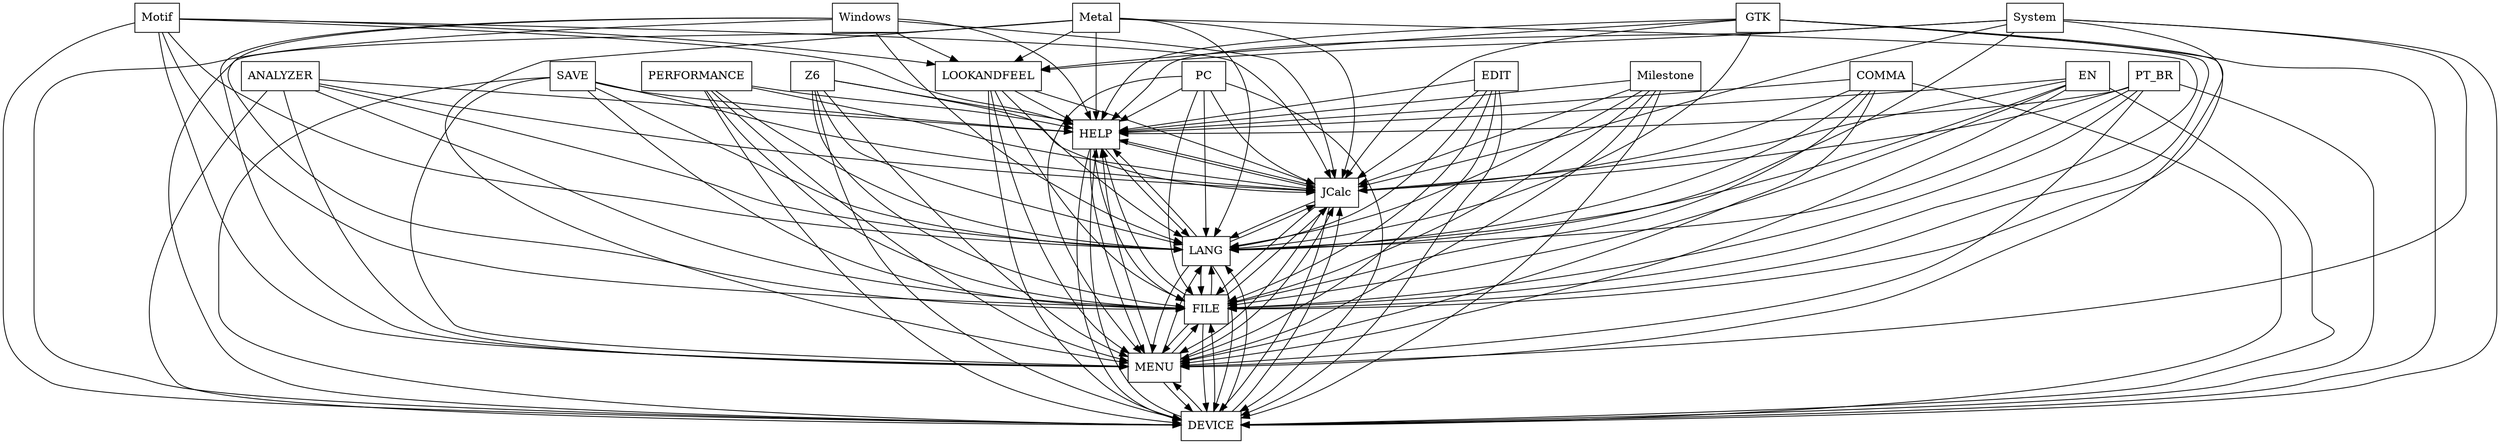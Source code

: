 digraph{
graph [rankdir=TB];
node [shape=box];
edge [arrowhead=normal];
0[label="HELP",]
1[label="ANALYZER",]
2[label="EDIT",]
3[label="GTK",]
4[label="COMMA",]
5[label="LOOKANDFEEL",]
6[label="PERFORMANCE",]
7[label="JCalc",]
8[label="Windows",]
9[label="Motif",]
10[label="DEVICE",]
11[label="EN",]
12[label="MENU",]
13[label="Milestone",]
14[label="SAVE",]
15[label="Metal",]
16[label="PT_BR",]
17[label="FILE",]
18[label="Z6",]
19[label="System",]
20[label="LANG",]
21[label="PC",]
0->7[label="",]
0->10[label="",]
0->12[label="",]
0->17[label="",]
0->20[label="",]
1->0[label="",]
1->7[label="",]
1->10[label="",]
1->12[label="",]
1->17[label="",]
1->20[label="",]
2->0[label="",]
2->7[label="",]
2->10[label="",]
2->12[label="",]
2->17[label="",]
2->20[label="",]
3->0[label="",]
3->5[label="",]
3->7[label="",]
3->10[label="",]
3->12[label="",]
3->17[label="",]
3->20[label="",]
4->0[label="",]
4->7[label="",]
4->10[label="",]
4->12[label="",]
4->17[label="",]
4->20[label="",]
5->0[label="",]
5->7[label="",]
5->10[label="",]
5->12[label="",]
5->17[label="",]
5->20[label="",]
6->0[label="",]
6->7[label="",]
6->10[label="",]
6->12[label="",]
6->17[label="",]
6->20[label="",]
7->0[label="",]
7->10[label="",]
7->12[label="",]
7->17[label="",]
7->20[label="",]
8->0[label="",]
8->5[label="",]
8->7[label="",]
8->10[label="",]
8->12[label="",]
8->17[label="",]
8->20[label="",]
9->0[label="",]
9->5[label="",]
9->7[label="",]
9->10[label="",]
9->12[label="",]
9->17[label="",]
9->20[label="",]
10->0[label="",]
10->7[label="",]
10->12[label="",]
10->17[label="",]
10->20[label="",]
11->0[label="",]
11->7[label="",]
11->10[label="",]
11->12[label="",]
11->17[label="",]
11->20[label="",]
12->0[label="",]
12->7[label="",]
12->10[label="",]
12->17[label="",]
12->20[label="",]
13->0[label="",]
13->7[label="",]
13->10[label="",]
13->12[label="",]
13->17[label="",]
13->20[label="",]
14->0[label="",]
14->7[label="",]
14->10[label="",]
14->12[label="",]
14->17[label="",]
14->20[label="",]
15->0[label="",]
15->5[label="",]
15->7[label="",]
15->10[label="",]
15->12[label="",]
15->17[label="",]
15->20[label="",]
16->0[label="",]
16->7[label="",]
16->10[label="",]
16->12[label="",]
16->17[label="",]
16->20[label="",]
17->0[label="",]
17->7[label="",]
17->10[label="",]
17->12[label="",]
17->20[label="",]
18->0[label="",]
18->7[label="",]
18->10[label="",]
18->12[label="",]
18->17[label="",]
18->20[label="",]
19->0[label="",]
19->5[label="",]
19->7[label="",]
19->10[label="",]
19->12[label="",]
19->17[label="",]
19->20[label="",]
20->0[label="",]
20->7[label="",]
20->10[label="",]
20->12[label="",]
20->17[label="",]
21->0[label="",]
21->7[label="",]
21->10[label="",]
21->12[label="",]
21->17[label="",]
21->20[label="",]
}
